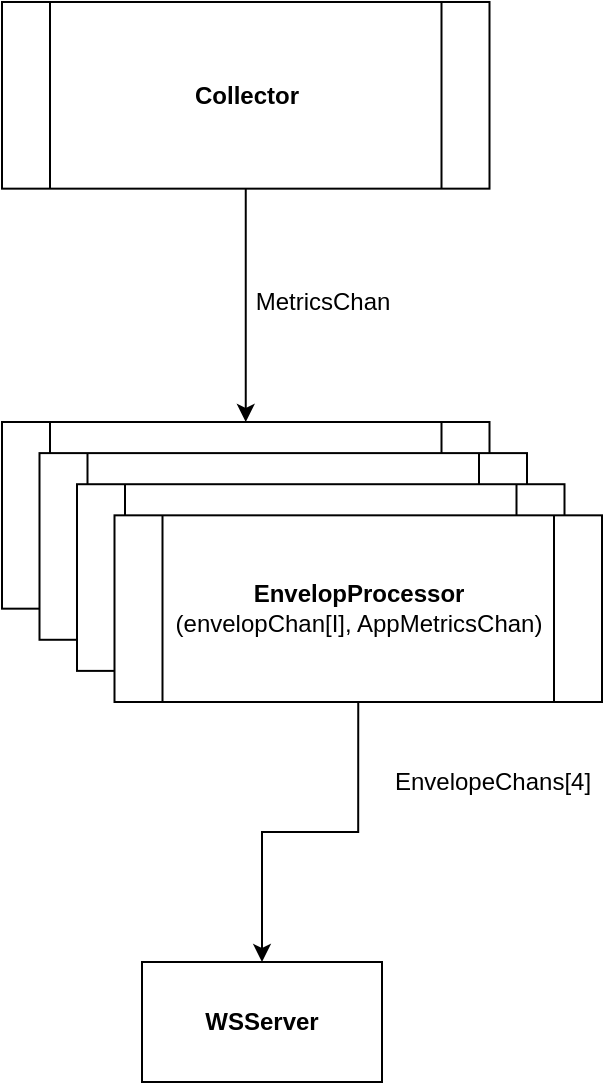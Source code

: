 <mxfile version="17.4.3" type="github"><diagram id="ClWLAPvfIvwGukn5o-0z" name="Page-1"><mxGraphModel dx="830" dy="685" grid="1" gridSize="10" guides="1" tooltips="1" connect="1" arrows="1" fold="1" page="1" pageScale="1" pageWidth="850" pageHeight="1100" math="0" shadow="0"><root><mxCell id="0"/><mxCell id="1" parent="0"/><mxCell id="VwNAfn6jYMPkoOhHDSCv-5" value="" style="group" vertex="1" connectable="0" parent="1"><mxGeometry x="250" y="260" width="300" height="140" as="geometry"/></mxCell><mxCell id="VwNAfn6jYMPkoOhHDSCv-1" value="EnvelopProcessor" style="shape=process;whiteSpace=wrap;html=1;backgroundOutline=1;" vertex="1" parent="VwNAfn6jYMPkoOhHDSCv-5"><mxGeometry width="243.75" height="93.333" as="geometry"/></mxCell><mxCell id="VwNAfn6jYMPkoOhHDSCv-2" value="EnvelopProcessor" style="shape=process;whiteSpace=wrap;html=1;backgroundOutline=1;" vertex="1" parent="VwNAfn6jYMPkoOhHDSCv-5"><mxGeometry x="18.75" y="15.556" width="243.75" height="93.333" as="geometry"/></mxCell><mxCell id="VwNAfn6jYMPkoOhHDSCv-3" value="EnvelopProcessor" style="shape=process;whiteSpace=wrap;html=1;backgroundOutline=1;" vertex="1" parent="VwNAfn6jYMPkoOhHDSCv-5"><mxGeometry x="37.5" y="31.111" width="243.75" height="93.333" as="geometry"/></mxCell><mxCell id="VwNAfn6jYMPkoOhHDSCv-4" value="&lt;b&gt;EnvelopProcessor&lt;/b&gt;&lt;br&gt;(envelopChan[I], AppMetricsChan)" style="shape=process;whiteSpace=wrap;html=1;backgroundOutline=1;" vertex="1" parent="VwNAfn6jYMPkoOhHDSCv-5"><mxGeometry x="56.25" y="46.667" width="243.75" height="93.333" as="geometry"/></mxCell><mxCell id="VwNAfn6jYMPkoOhHDSCv-6" value="&lt;b&gt;WSServer&lt;/b&gt;" style="rounded=0;whiteSpace=wrap;html=1;" vertex="1" parent="1"><mxGeometry x="320" y="530" width="120" height="60" as="geometry"/></mxCell><mxCell id="VwNAfn6jYMPkoOhHDSCv-7" style="edgeStyle=orthogonalEdgeStyle;rounded=0;orthogonalLoop=1;jettySize=auto;html=1;exitX=0.5;exitY=1;exitDx=0;exitDy=0;entryX=0.5;entryY=0;entryDx=0;entryDy=0;" edge="1" parent="1" source="VwNAfn6jYMPkoOhHDSCv-4" target="VwNAfn6jYMPkoOhHDSCv-6"><mxGeometry relative="1" as="geometry"/></mxCell><mxCell id="VwNAfn6jYMPkoOhHDSCv-8" value="EnvelopeChans[4]" style="text;html=1;align=center;verticalAlign=middle;resizable=0;points=[];autosize=1;strokeColor=none;fillColor=none;" vertex="1" parent="1"><mxGeometry x="440" y="430" width="110" height="20" as="geometry"/></mxCell><mxCell id="VwNAfn6jYMPkoOhHDSCv-14" value="" style="edgeStyle=orthogonalEdgeStyle;rounded=0;orthogonalLoop=1;jettySize=auto;html=1;entryX=0.5;entryY=0;entryDx=0;entryDy=0;" edge="1" parent="1" source="VwNAfn6jYMPkoOhHDSCv-11" target="VwNAfn6jYMPkoOhHDSCv-1"><mxGeometry relative="1" as="geometry"/></mxCell><mxCell id="VwNAfn6jYMPkoOhHDSCv-11" value="&lt;b&gt;Collector&lt;/b&gt;" style="shape=process;whiteSpace=wrap;html=1;backgroundOutline=1;" vertex="1" parent="1"><mxGeometry x="250" y="49.997" width="243.75" height="93.333" as="geometry"/></mxCell><mxCell id="VwNAfn6jYMPkoOhHDSCv-16" value="MetricsChan" style="text;html=1;align=center;verticalAlign=middle;resizable=0;points=[];autosize=1;strokeColor=none;fillColor=none;" vertex="1" parent="1"><mxGeometry x="370" y="190" width="80" height="20" as="geometry"/></mxCell></root></mxGraphModel></diagram></mxfile>